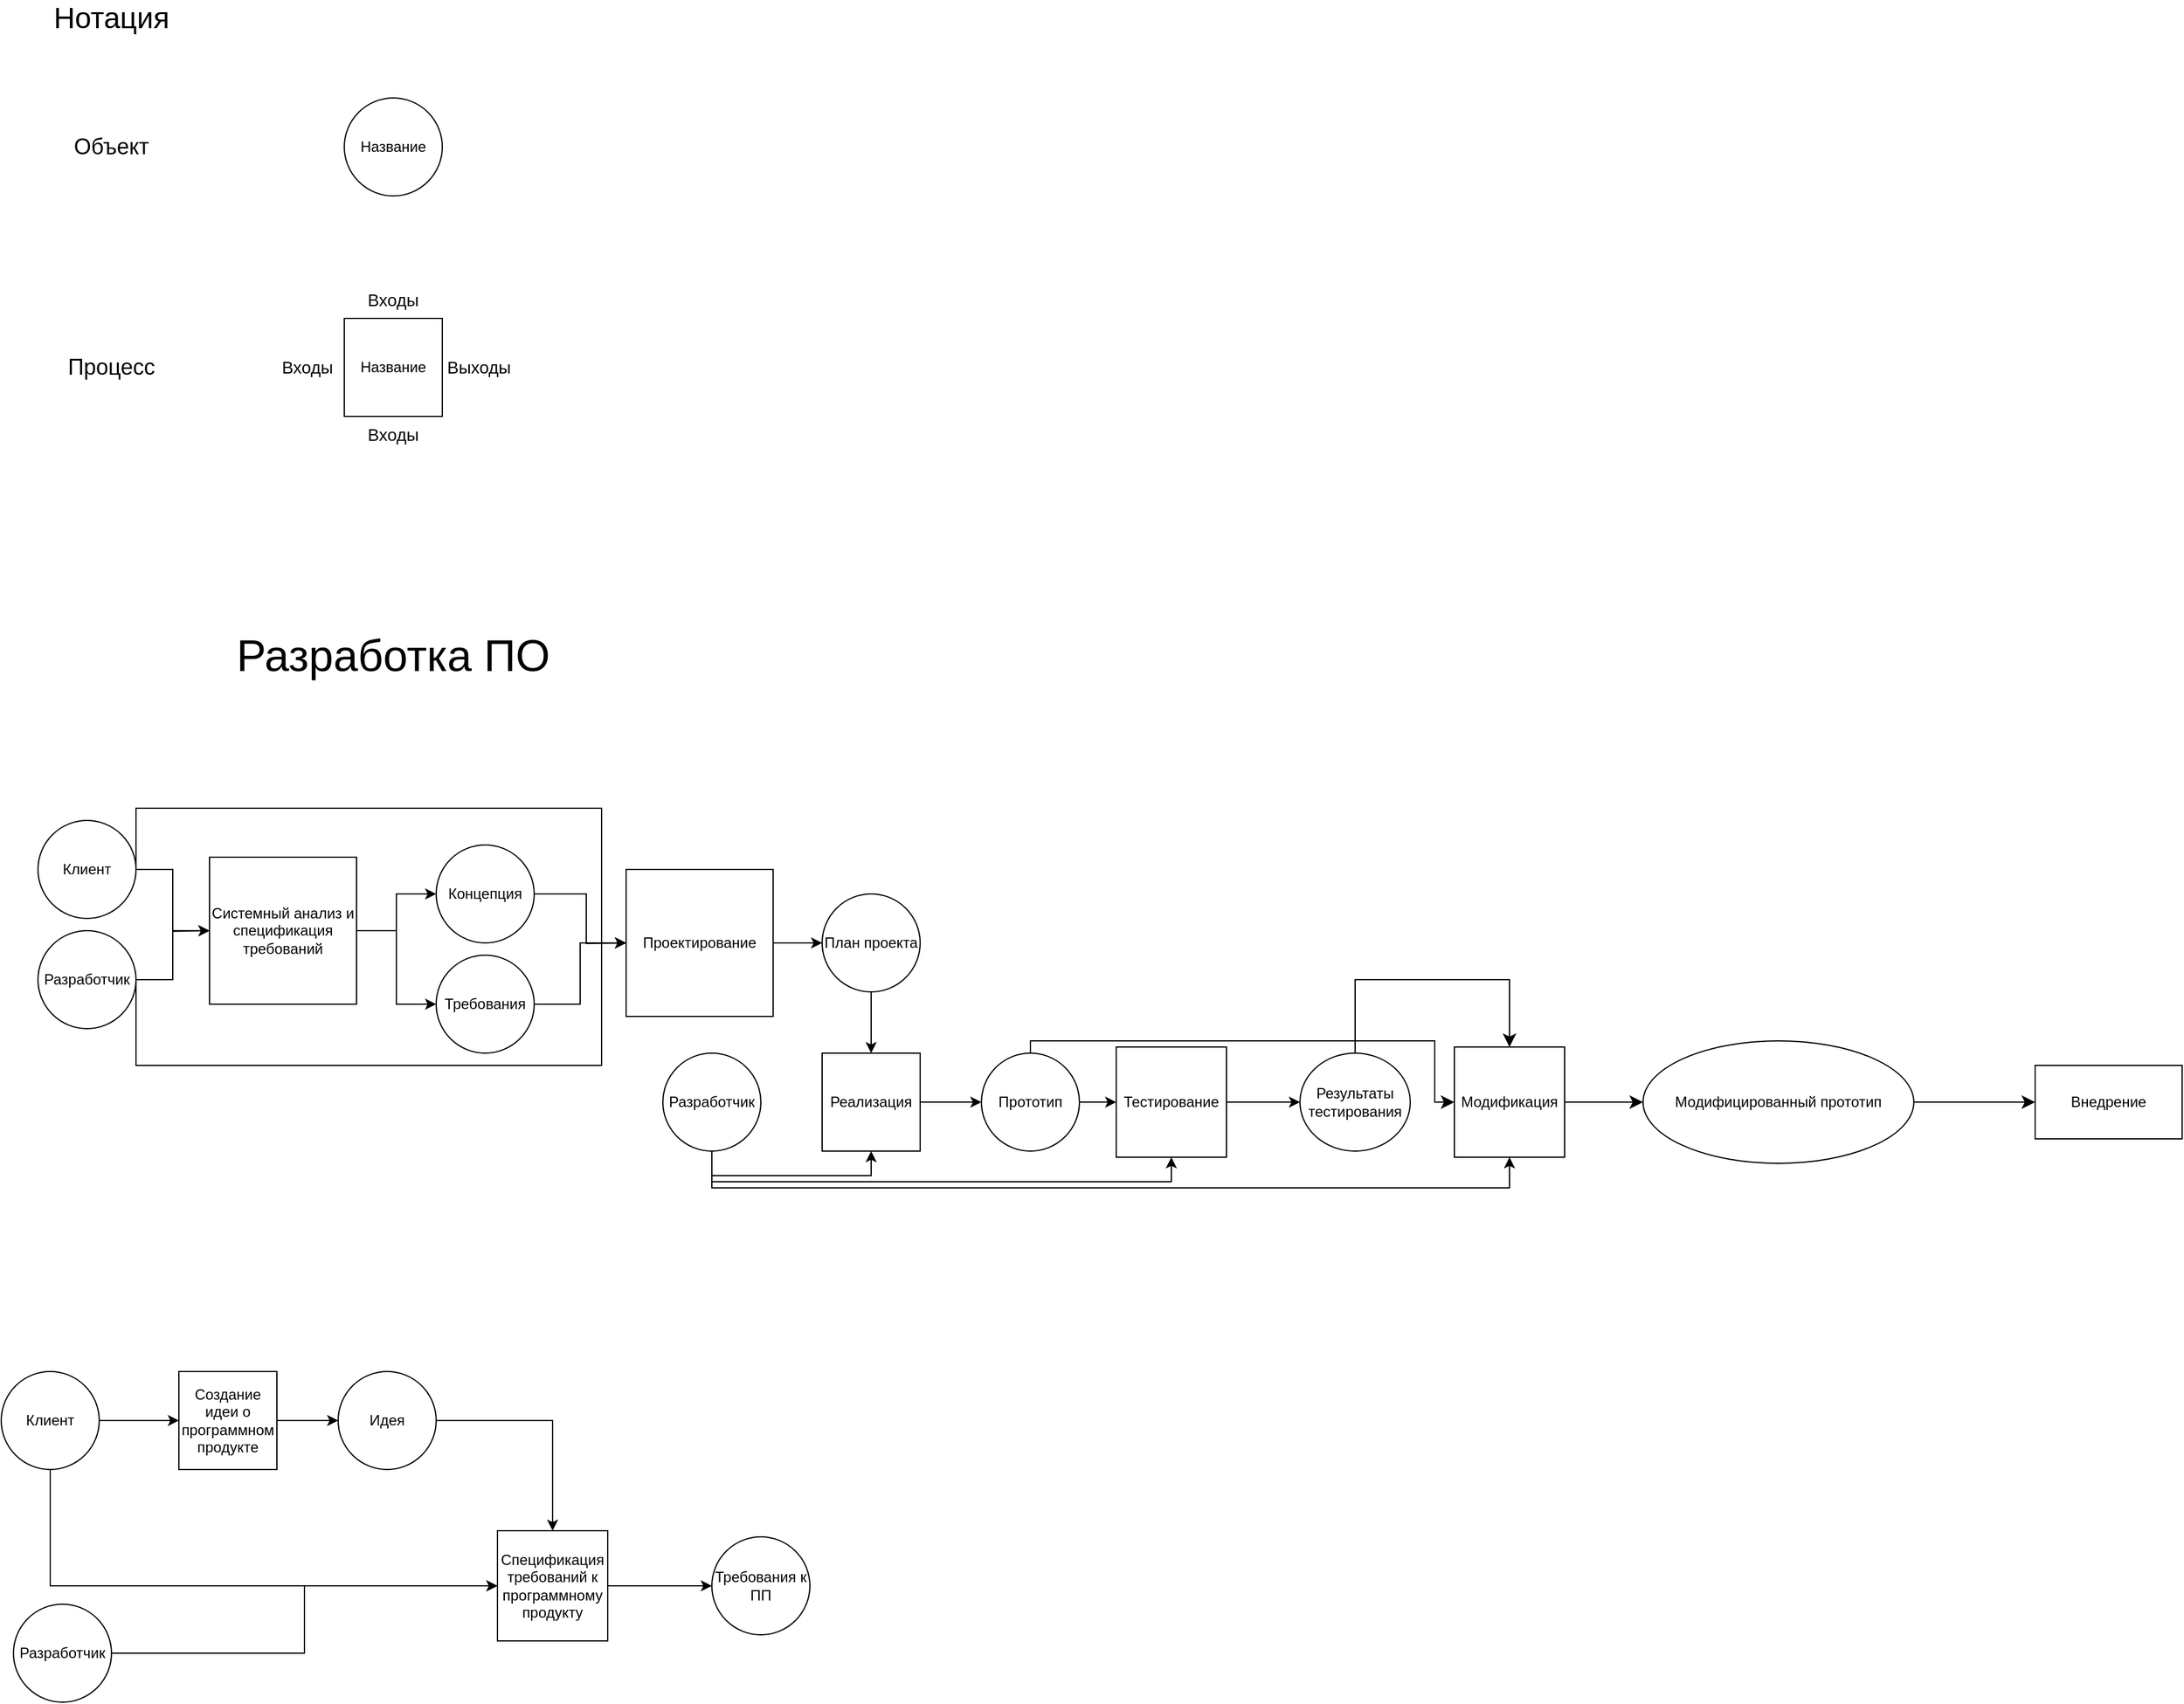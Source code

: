 <mxfile version="26.0.16">
  <diagram name="Страница — 1" id="7FCXJHGYXRGsj1LuG71z">
    <mxGraphModel dx="723" dy="1169" grid="1" gridSize="10" guides="1" tooltips="1" connect="1" arrows="1" fold="1" page="1" pageScale="1" pageWidth="827" pageHeight="1169" math="0" shadow="0">
      <root>
        <mxCell id="0" />
        <mxCell id="1" parent="0" />
        <mxCell id="mTrpfhtetsBGWyohpp0l-1" value="Название" style="ellipse;whiteSpace=wrap;html=1;aspect=fixed;" parent="1" vertex="1">
          <mxGeometry x="290" y="30" width="80" height="80" as="geometry" />
        </mxCell>
        <mxCell id="mTrpfhtetsBGWyohpp0l-2" value="Название" style="whiteSpace=wrap;html=1;aspect=fixed;" parent="1" vertex="1">
          <mxGeometry x="290" y="210" width="80" height="80" as="geometry" />
        </mxCell>
        <mxCell id="mTrpfhtetsBGWyohpp0l-3" value="&lt;font style=&quot;font-size: 24px;&quot;&gt;Нотация&lt;/font&gt;" style="text;html=1;align=center;verticalAlign=middle;whiteSpace=wrap;rounded=0;" parent="1" vertex="1">
          <mxGeometry x="70" y="-50" width="60" height="30" as="geometry" />
        </mxCell>
        <mxCell id="mTrpfhtetsBGWyohpp0l-5" value="&lt;font style=&quot;font-size: 18px;&quot;&gt;Объект&lt;/font&gt;" style="text;html=1;align=center;verticalAlign=middle;whiteSpace=wrap;rounded=0;" parent="1" vertex="1">
          <mxGeometry x="70" y="55" width="60" height="30" as="geometry" />
        </mxCell>
        <mxCell id="mTrpfhtetsBGWyohpp0l-6" value="&lt;font style=&quot;font-size: 18px;&quot;&gt;Процесс&lt;/font&gt;" style="text;html=1;align=center;verticalAlign=middle;whiteSpace=wrap;rounded=0;" parent="1" vertex="1">
          <mxGeometry x="60" y="235" width="80" height="30" as="geometry" />
        </mxCell>
        <mxCell id="mTrpfhtetsBGWyohpp0l-11" value="&lt;font style=&quot;font-size: 14px;&quot;&gt;Входы&lt;/font&gt;" style="text;html=1;align=center;verticalAlign=middle;whiteSpace=wrap;rounded=0;" parent="1" vertex="1">
          <mxGeometry x="230" y="235" width="60" height="30" as="geometry" />
        </mxCell>
        <mxCell id="mTrpfhtetsBGWyohpp0l-12" value="&lt;font style=&quot;font-size: 14px;&quot;&gt;Входы&lt;/font&gt;" style="text;html=1;align=center;verticalAlign=middle;whiteSpace=wrap;rounded=0;" parent="1" vertex="1">
          <mxGeometry x="300" y="180" width="60" height="30" as="geometry" />
        </mxCell>
        <mxCell id="mTrpfhtetsBGWyohpp0l-13" value="&lt;font style=&quot;font-size: 14px;&quot;&gt;Входы&lt;/font&gt;" style="text;html=1;align=center;verticalAlign=middle;whiteSpace=wrap;rounded=0;" parent="1" vertex="1">
          <mxGeometry x="300" y="290" width="60" height="30" as="geometry" />
        </mxCell>
        <mxCell id="mTrpfhtetsBGWyohpp0l-14" value="&lt;font style=&quot;font-size: 14px;&quot;&gt;Выходы&lt;/font&gt;" style="text;html=1;align=center;verticalAlign=middle;whiteSpace=wrap;rounded=0;" parent="1" vertex="1">
          <mxGeometry x="370" y="235" width="60" height="30" as="geometry" />
        </mxCell>
        <mxCell id="mTrpfhtetsBGWyohpp0l-16" value="&lt;font style=&quot;font-size: 36px;&quot;&gt;Разработка ПО&lt;/font&gt;" style="text;html=1;align=center;verticalAlign=middle;whiteSpace=wrap;rounded=0;" parent="1" vertex="1">
          <mxGeometry x="195" y="470" width="270" height="30" as="geometry" />
        </mxCell>
        <mxCell id="mTrpfhtetsBGWyohpp0l-48" style="edgeStyle=orthogonalEdgeStyle;rounded=0;orthogonalLoop=1;jettySize=auto;html=1;entryX=0;entryY=0.5;entryDx=0;entryDy=0;fontFamily=Helvetica;fontSize=12;fontColor=default;" parent="1" source="mTrpfhtetsBGWyohpp0l-18" target="mTrpfhtetsBGWyohpp0l-47" edge="1">
          <mxGeometry relative="1" as="geometry" />
        </mxCell>
        <mxCell id="mTrpfhtetsBGWyohpp0l-78" style="edgeStyle=orthogonalEdgeStyle;rounded=0;orthogonalLoop=1;jettySize=auto;html=1;exitX=1;exitY=0.5;exitDx=0;exitDy=0;entryX=0;entryY=0.5;entryDx=0;entryDy=0;fontFamily=Helvetica;fontSize=12;fontColor=default;" parent="1" source="mTrpfhtetsBGWyohpp0l-18" target="mTrpfhtetsBGWyohpp0l-72" edge="1">
          <mxGeometry relative="1" as="geometry">
            <Array as="points">
              <mxPoint x="120" y="610" />
              <mxPoint x="500" y="610" />
              <mxPoint x="500" y="720" />
            </Array>
          </mxGeometry>
        </mxCell>
        <mxCell id="mTrpfhtetsBGWyohpp0l-18" value="Клиент" style="ellipse;whiteSpace=wrap;html=1;aspect=fixed;strokeColor=default;align=center;verticalAlign=middle;fontFamily=Helvetica;fontSize=12;fontColor=default;fillColor=default;" parent="1" vertex="1">
          <mxGeometry x="40" y="620" width="80" height="80" as="geometry" />
        </mxCell>
        <mxCell id="mTrpfhtetsBGWyohpp0l-49" style="edgeStyle=orthogonalEdgeStyle;rounded=0;orthogonalLoop=1;jettySize=auto;html=1;fontFamily=Helvetica;fontSize=12;fontColor=default;" parent="1" source="mTrpfhtetsBGWyohpp0l-20" edge="1">
          <mxGeometry relative="1" as="geometry">
            <mxPoint x="180" y="710" as="targetPoint" />
          </mxGeometry>
        </mxCell>
        <mxCell id="mTrpfhtetsBGWyohpp0l-77" style="edgeStyle=orthogonalEdgeStyle;rounded=0;orthogonalLoop=1;jettySize=auto;html=1;exitX=1;exitY=0.5;exitDx=0;exitDy=0;entryX=0;entryY=0.5;entryDx=0;entryDy=0;fontFamily=Helvetica;fontSize=12;fontColor=default;" parent="1" source="mTrpfhtetsBGWyohpp0l-20" target="mTrpfhtetsBGWyohpp0l-72" edge="1">
          <mxGeometry relative="1" as="geometry">
            <Array as="points">
              <mxPoint x="120" y="820" />
              <mxPoint x="500" y="820" />
              <mxPoint x="500" y="720" />
            </Array>
          </mxGeometry>
        </mxCell>
        <mxCell id="mTrpfhtetsBGWyohpp0l-20" value="Разработчик" style="ellipse;whiteSpace=wrap;html=1;aspect=fixed;strokeColor=default;align=center;verticalAlign=middle;fontFamily=Helvetica;fontSize=12;fontColor=default;fillColor=default;" parent="1" vertex="1">
          <mxGeometry x="40" y="710" width="80" height="80" as="geometry" />
        </mxCell>
        <mxCell id="mTrpfhtetsBGWyohpp0l-35" style="edgeStyle=orthogonalEdgeStyle;rounded=0;orthogonalLoop=1;jettySize=auto;html=1;entryX=0;entryY=0.5;entryDx=0;entryDy=0;fontFamily=Helvetica;fontSize=12;fontColor=default;" parent="1" source="mTrpfhtetsBGWyohpp0l-37" target="mTrpfhtetsBGWyohpp0l-39" edge="1">
          <mxGeometry relative="1" as="geometry" />
        </mxCell>
        <mxCell id="mTrpfhtetsBGWyohpp0l-36" style="edgeStyle=orthogonalEdgeStyle;rounded=0;orthogonalLoop=1;jettySize=auto;html=1;entryX=0;entryY=0.5;entryDx=0;entryDy=0;fontFamily=Helvetica;fontSize=12;fontColor=default;" parent="1" source="mTrpfhtetsBGWyohpp0l-37" target="mTrpfhtetsBGWyohpp0l-45" edge="1">
          <mxGeometry relative="1" as="geometry">
            <Array as="points">
              <mxPoint x="50" y="1245" />
            </Array>
          </mxGeometry>
        </mxCell>
        <mxCell id="mTrpfhtetsBGWyohpp0l-37" value="Клиент" style="ellipse;whiteSpace=wrap;html=1;aspect=fixed;strokeColor=default;align=center;verticalAlign=middle;fontFamily=Helvetica;fontSize=12;fontColor=default;fillColor=default;" parent="1" vertex="1">
          <mxGeometry x="10" y="1070" width="80" height="80" as="geometry" />
        </mxCell>
        <mxCell id="mTrpfhtetsBGWyohpp0l-38" value="" style="edgeStyle=orthogonalEdgeStyle;rounded=0;orthogonalLoop=1;jettySize=auto;html=1;fontFamily=Helvetica;fontSize=12;fontColor=default;" parent="1" source="mTrpfhtetsBGWyohpp0l-39" target="mTrpfhtetsBGWyohpp0l-43" edge="1">
          <mxGeometry relative="1" as="geometry" />
        </mxCell>
        <mxCell id="mTrpfhtetsBGWyohpp0l-39" value="Создание идеи о программном продукте" style="whiteSpace=wrap;html=1;aspect=fixed;strokeColor=default;align=center;verticalAlign=middle;fontFamily=Helvetica;fontSize=12;fontColor=default;fillColor=default;" parent="1" vertex="1">
          <mxGeometry x="155" y="1070" width="80" height="80" as="geometry" />
        </mxCell>
        <mxCell id="mTrpfhtetsBGWyohpp0l-40" style="edgeStyle=orthogonalEdgeStyle;rounded=0;orthogonalLoop=1;jettySize=auto;html=1;entryX=0;entryY=0.5;entryDx=0;entryDy=0;fontFamily=Helvetica;fontSize=12;fontColor=default;" parent="1" source="mTrpfhtetsBGWyohpp0l-41" target="mTrpfhtetsBGWyohpp0l-45" edge="1">
          <mxGeometry relative="1" as="geometry" />
        </mxCell>
        <mxCell id="mTrpfhtetsBGWyohpp0l-41" value="Разработчик" style="ellipse;whiteSpace=wrap;html=1;aspect=fixed;strokeColor=default;align=center;verticalAlign=middle;fontFamily=Helvetica;fontSize=12;fontColor=default;fillColor=default;" parent="1" vertex="1">
          <mxGeometry x="20" y="1260" width="80" height="80" as="geometry" />
        </mxCell>
        <mxCell id="mTrpfhtetsBGWyohpp0l-42" style="edgeStyle=orthogonalEdgeStyle;rounded=0;orthogonalLoop=1;jettySize=auto;html=1;entryX=0.5;entryY=0;entryDx=0;entryDy=0;fontFamily=Helvetica;fontSize=12;fontColor=default;" parent="1" source="mTrpfhtetsBGWyohpp0l-43" target="mTrpfhtetsBGWyohpp0l-45" edge="1">
          <mxGeometry relative="1" as="geometry" />
        </mxCell>
        <mxCell id="mTrpfhtetsBGWyohpp0l-43" value="Идея" style="ellipse;whiteSpace=wrap;html=1;" parent="1" vertex="1">
          <mxGeometry x="285" y="1070" width="80" height="80" as="geometry" />
        </mxCell>
        <mxCell id="mTrpfhtetsBGWyohpp0l-44" value="" style="edgeStyle=orthogonalEdgeStyle;rounded=0;orthogonalLoop=1;jettySize=auto;html=1;fontFamily=Helvetica;fontSize=12;fontColor=default;" parent="1" source="mTrpfhtetsBGWyohpp0l-45" target="mTrpfhtetsBGWyohpp0l-46" edge="1">
          <mxGeometry relative="1" as="geometry" />
        </mxCell>
        <mxCell id="mTrpfhtetsBGWyohpp0l-45" value="Спецификация требований к программному продукту" style="whiteSpace=wrap;html=1;aspect=fixed;strokeColor=default;align=center;verticalAlign=middle;fontFamily=Helvetica;fontSize=12;fontColor=default;fillColor=default;" parent="1" vertex="1">
          <mxGeometry x="415" y="1200" width="90" height="90" as="geometry" />
        </mxCell>
        <mxCell id="mTrpfhtetsBGWyohpp0l-46" value="Требования к ПП" style="ellipse;whiteSpace=wrap;html=1;" parent="1" vertex="1">
          <mxGeometry x="590" y="1205" width="80" height="80" as="geometry" />
        </mxCell>
        <mxCell id="mTrpfhtetsBGWyohpp0l-69" value="" style="edgeStyle=orthogonalEdgeStyle;rounded=0;orthogonalLoop=1;jettySize=auto;html=1;fontFamily=Helvetica;fontSize=12;fontColor=default;" parent="1" source="mTrpfhtetsBGWyohpp0l-47" target="mTrpfhtetsBGWyohpp0l-68" edge="1">
          <mxGeometry relative="1" as="geometry" />
        </mxCell>
        <mxCell id="mTrpfhtetsBGWyohpp0l-71" style="edgeStyle=orthogonalEdgeStyle;rounded=0;orthogonalLoop=1;jettySize=auto;html=1;fontFamily=Helvetica;fontSize=12;fontColor=default;" parent="1" source="mTrpfhtetsBGWyohpp0l-47" target="mTrpfhtetsBGWyohpp0l-70" edge="1">
          <mxGeometry relative="1" as="geometry" />
        </mxCell>
        <mxCell id="mTrpfhtetsBGWyohpp0l-47" value="Системный анализ и спецификация требований" style="whiteSpace=wrap;html=1;aspect=fixed;strokeColor=default;align=center;verticalAlign=middle;fontFamily=Helvetica;fontSize=12;fontColor=default;fillColor=default;" parent="1" vertex="1">
          <mxGeometry x="180" y="650" width="120" height="120" as="geometry" />
        </mxCell>
        <mxCell id="mTrpfhtetsBGWyohpp0l-74" style="edgeStyle=orthogonalEdgeStyle;rounded=0;orthogonalLoop=1;jettySize=auto;html=1;fontFamily=Helvetica;fontSize=12;fontColor=default;" parent="1" source="mTrpfhtetsBGWyohpp0l-68" edge="1">
          <mxGeometry relative="1" as="geometry">
            <mxPoint x="530" y="720" as="targetPoint" />
          </mxGeometry>
        </mxCell>
        <mxCell id="mTrpfhtetsBGWyohpp0l-68" value="Концепция" style="ellipse;whiteSpace=wrap;html=1;" parent="1" vertex="1">
          <mxGeometry x="365" y="640" width="80" height="80" as="geometry" />
        </mxCell>
        <mxCell id="mTrpfhtetsBGWyohpp0l-75" style="edgeStyle=orthogonalEdgeStyle;rounded=0;orthogonalLoop=1;jettySize=auto;html=1;entryX=0;entryY=0.5;entryDx=0;entryDy=0;fontFamily=Helvetica;fontSize=12;fontColor=default;" parent="1" source="mTrpfhtetsBGWyohpp0l-70" target="mTrpfhtetsBGWyohpp0l-72" edge="1">
          <mxGeometry relative="1" as="geometry" />
        </mxCell>
        <mxCell id="mTrpfhtetsBGWyohpp0l-70" value="Требования" style="ellipse;whiteSpace=wrap;html=1;" parent="1" vertex="1">
          <mxGeometry x="365" y="730" width="80" height="80" as="geometry" />
        </mxCell>
        <mxCell id="mTrpfhtetsBGWyohpp0l-80" value="" style="edgeStyle=orthogonalEdgeStyle;rounded=0;orthogonalLoop=1;jettySize=auto;html=1;fontFamily=Helvetica;fontSize=12;fontColor=default;" parent="1" source="mTrpfhtetsBGWyohpp0l-72" target="mTrpfhtetsBGWyohpp0l-79" edge="1">
          <mxGeometry relative="1" as="geometry" />
        </mxCell>
        <mxCell id="mTrpfhtetsBGWyohpp0l-72" value="Проектирование" style="whiteSpace=wrap;html=1;aspect=fixed;strokeColor=default;align=center;verticalAlign=middle;fontFamily=Helvetica;fontSize=12;fontColor=default;fillColor=default;" parent="1" vertex="1">
          <mxGeometry x="520" y="660" width="120" height="120" as="geometry" />
        </mxCell>
        <mxCell id="mTrpfhtetsBGWyohpp0l-84" style="edgeStyle=orthogonalEdgeStyle;rounded=0;orthogonalLoop=1;jettySize=auto;html=1;fontFamily=Helvetica;fontSize=12;fontColor=default;" parent="1" source="mTrpfhtetsBGWyohpp0l-79" target="mTrpfhtetsBGWyohpp0l-83" edge="1">
          <mxGeometry relative="1" as="geometry" />
        </mxCell>
        <mxCell id="mTrpfhtetsBGWyohpp0l-79" value="План проекта" style="ellipse;whiteSpace=wrap;html=1;" parent="1" vertex="1">
          <mxGeometry x="680" y="680" width="80" height="80" as="geometry" />
        </mxCell>
        <mxCell id="mTrpfhtetsBGWyohpp0l-98" style="edgeStyle=orthogonalEdgeStyle;rounded=0;orthogonalLoop=1;jettySize=auto;html=1;entryX=0.5;entryY=1;entryDx=0;entryDy=0;fontFamily=Helvetica;fontSize=12;fontColor=default;" parent="1" source="mTrpfhtetsBGWyohpp0l-81" target="mTrpfhtetsBGWyohpp0l-88" edge="1">
          <mxGeometry relative="1" as="geometry">
            <Array as="points">
              <mxPoint x="590" y="915" />
              <mxPoint x="965" y="915" />
            </Array>
          </mxGeometry>
        </mxCell>
        <mxCell id="mTrpfhtetsBGWyohpp0l-99" style="edgeStyle=orthogonalEdgeStyle;rounded=0;orthogonalLoop=1;jettySize=auto;html=1;exitX=0.5;exitY=1;exitDx=0;exitDy=0;entryX=0.5;entryY=1;entryDx=0;entryDy=0;fontFamily=Helvetica;fontSize=12;fontColor=default;" parent="1" source="mTrpfhtetsBGWyohpp0l-81" target="mTrpfhtetsBGWyohpp0l-96" edge="1">
          <mxGeometry relative="1" as="geometry">
            <Array as="points">
              <mxPoint x="590" y="920" />
              <mxPoint x="1241" y="920" />
            </Array>
          </mxGeometry>
        </mxCell>
        <mxCell id="mTrpfhtetsBGWyohpp0l-101" style="edgeStyle=orthogonalEdgeStyle;rounded=0;orthogonalLoop=1;jettySize=auto;html=1;exitX=0.5;exitY=1;exitDx=0;exitDy=0;entryX=0.5;entryY=1;entryDx=0;entryDy=0;fontFamily=Helvetica;fontSize=12;fontColor=default;" parent="1" source="mTrpfhtetsBGWyohpp0l-81" target="mTrpfhtetsBGWyohpp0l-83" edge="1">
          <mxGeometry relative="1" as="geometry" />
        </mxCell>
        <mxCell id="mTrpfhtetsBGWyohpp0l-81" value="Разработчик" style="ellipse;whiteSpace=wrap;html=1;aspect=fixed;strokeColor=default;align=center;verticalAlign=middle;fontFamily=Helvetica;fontSize=12;fontColor=default;fillColor=default;" parent="1" vertex="1">
          <mxGeometry x="550" y="810" width="80" height="80" as="geometry" />
        </mxCell>
        <mxCell id="mTrpfhtetsBGWyohpp0l-87" value="" style="edgeStyle=orthogonalEdgeStyle;rounded=0;orthogonalLoop=1;jettySize=auto;html=1;fontFamily=Helvetica;fontSize=12;fontColor=default;" parent="1" source="mTrpfhtetsBGWyohpp0l-83" target="mTrpfhtetsBGWyohpp0l-86" edge="1">
          <mxGeometry relative="1" as="geometry" />
        </mxCell>
        <mxCell id="mTrpfhtetsBGWyohpp0l-83" value="Реализация" style="whiteSpace=wrap;html=1;aspect=fixed;strokeColor=default;align=center;verticalAlign=middle;fontFamily=Helvetica;fontSize=12;fontColor=default;fillColor=default;" parent="1" vertex="1">
          <mxGeometry x="680" y="810" width="80" height="80" as="geometry" />
        </mxCell>
        <mxCell id="mTrpfhtetsBGWyohpp0l-89" style="edgeStyle=orthogonalEdgeStyle;rounded=0;orthogonalLoop=1;jettySize=auto;html=1;entryX=0;entryY=0.5;entryDx=0;entryDy=0;fontFamily=Helvetica;fontSize=12;fontColor=default;" parent="1" source="mTrpfhtetsBGWyohpp0l-86" target="mTrpfhtetsBGWyohpp0l-88" edge="1">
          <mxGeometry relative="1" as="geometry" />
        </mxCell>
        <mxCell id="cHWbfoHMwutftLy_M3QO-3" style="edgeStyle=orthogonalEdgeStyle;rounded=0;orthogonalLoop=1;jettySize=auto;html=1;fontSize=12;startSize=8;endSize=8;entryX=0;entryY=0.5;entryDx=0;entryDy=0;" edge="1" parent="1" source="mTrpfhtetsBGWyohpp0l-86" target="mTrpfhtetsBGWyohpp0l-96">
          <mxGeometry relative="1" as="geometry">
            <mxPoint x="1100" y="720" as="targetPoint" />
            <Array as="points">
              <mxPoint x="850" y="800" />
              <mxPoint x="1180" y="800" />
              <mxPoint x="1180" y="850" />
            </Array>
          </mxGeometry>
        </mxCell>
        <mxCell id="mTrpfhtetsBGWyohpp0l-86" value="Прототип" style="ellipse;whiteSpace=wrap;html=1;" parent="1" vertex="1">
          <mxGeometry x="810" y="810" width="80" height="80" as="geometry" />
        </mxCell>
        <mxCell id="mTrpfhtetsBGWyohpp0l-95" value="" style="edgeStyle=orthogonalEdgeStyle;rounded=0;orthogonalLoop=1;jettySize=auto;html=1;fontFamily=Helvetica;fontSize=12;fontColor=default;" parent="1" source="mTrpfhtetsBGWyohpp0l-88" target="mTrpfhtetsBGWyohpp0l-94" edge="1">
          <mxGeometry relative="1" as="geometry" />
        </mxCell>
        <mxCell id="mTrpfhtetsBGWyohpp0l-88" value="Тестирование" style="whiteSpace=wrap;html=1;aspect=fixed;strokeColor=default;align=center;verticalAlign=middle;fontFamily=Helvetica;fontSize=12;fontColor=default;fillColor=default;" parent="1" vertex="1">
          <mxGeometry x="920" y="805" width="90" height="90" as="geometry" />
        </mxCell>
        <mxCell id="cHWbfoHMwutftLy_M3QO-6" style="edgeStyle=orthogonalEdgeStyle;rounded=0;orthogonalLoop=1;jettySize=auto;html=1;fontSize=12;startSize=8;endSize=8;entryX=0.5;entryY=0;entryDx=0;entryDy=0;" edge="1" parent="1" source="mTrpfhtetsBGWyohpp0l-94" target="mTrpfhtetsBGWyohpp0l-96">
          <mxGeometry relative="1" as="geometry">
            <mxPoint x="1160" y="750" as="targetPoint" />
            <Array as="points">
              <mxPoint x="1115" y="750" />
              <mxPoint x="1241" y="750" />
            </Array>
          </mxGeometry>
        </mxCell>
        <mxCell id="mTrpfhtetsBGWyohpp0l-94" value="Результаты тестирования" style="ellipse;whiteSpace=wrap;html=1;" parent="1" vertex="1">
          <mxGeometry x="1070" y="810" width="90" height="80" as="geometry" />
        </mxCell>
        <mxCell id="cHWbfoHMwutftLy_M3QO-8" value="" style="edgeStyle=none;curved=1;rounded=0;orthogonalLoop=1;jettySize=auto;html=1;fontSize=12;startSize=8;endSize=8;" edge="1" parent="1" source="mTrpfhtetsBGWyohpp0l-96" target="cHWbfoHMwutftLy_M3QO-7">
          <mxGeometry relative="1" as="geometry" />
        </mxCell>
        <mxCell id="mTrpfhtetsBGWyohpp0l-96" value="Модификация" style="whiteSpace=wrap;html=1;aspect=fixed;strokeColor=default;align=center;verticalAlign=middle;fontFamily=Helvetica;fontSize=12;fontColor=default;fillColor=default;" parent="1" vertex="1">
          <mxGeometry x="1196" y="805" width="90" height="90" as="geometry" />
        </mxCell>
        <mxCell id="cHWbfoHMwutftLy_M3QO-10" value="" style="edgeStyle=none;curved=1;rounded=0;orthogonalLoop=1;jettySize=auto;html=1;fontSize=12;startSize=8;endSize=8;" edge="1" parent="1" source="cHWbfoHMwutftLy_M3QO-7" target="cHWbfoHMwutftLy_M3QO-9">
          <mxGeometry relative="1" as="geometry" />
        </mxCell>
        <mxCell id="cHWbfoHMwutftLy_M3QO-7" value="Модифицированный прототип" style="ellipse;whiteSpace=wrap;html=1;" vertex="1" parent="1">
          <mxGeometry x="1350" y="800" width="221" height="100" as="geometry" />
        </mxCell>
        <mxCell id="cHWbfoHMwutftLy_M3QO-9" value="Внедрение" style="whiteSpace=wrap;html=1;" vertex="1" parent="1">
          <mxGeometry x="1670" y="820" width="120" height="60" as="geometry" />
        </mxCell>
      </root>
    </mxGraphModel>
  </diagram>
</mxfile>

